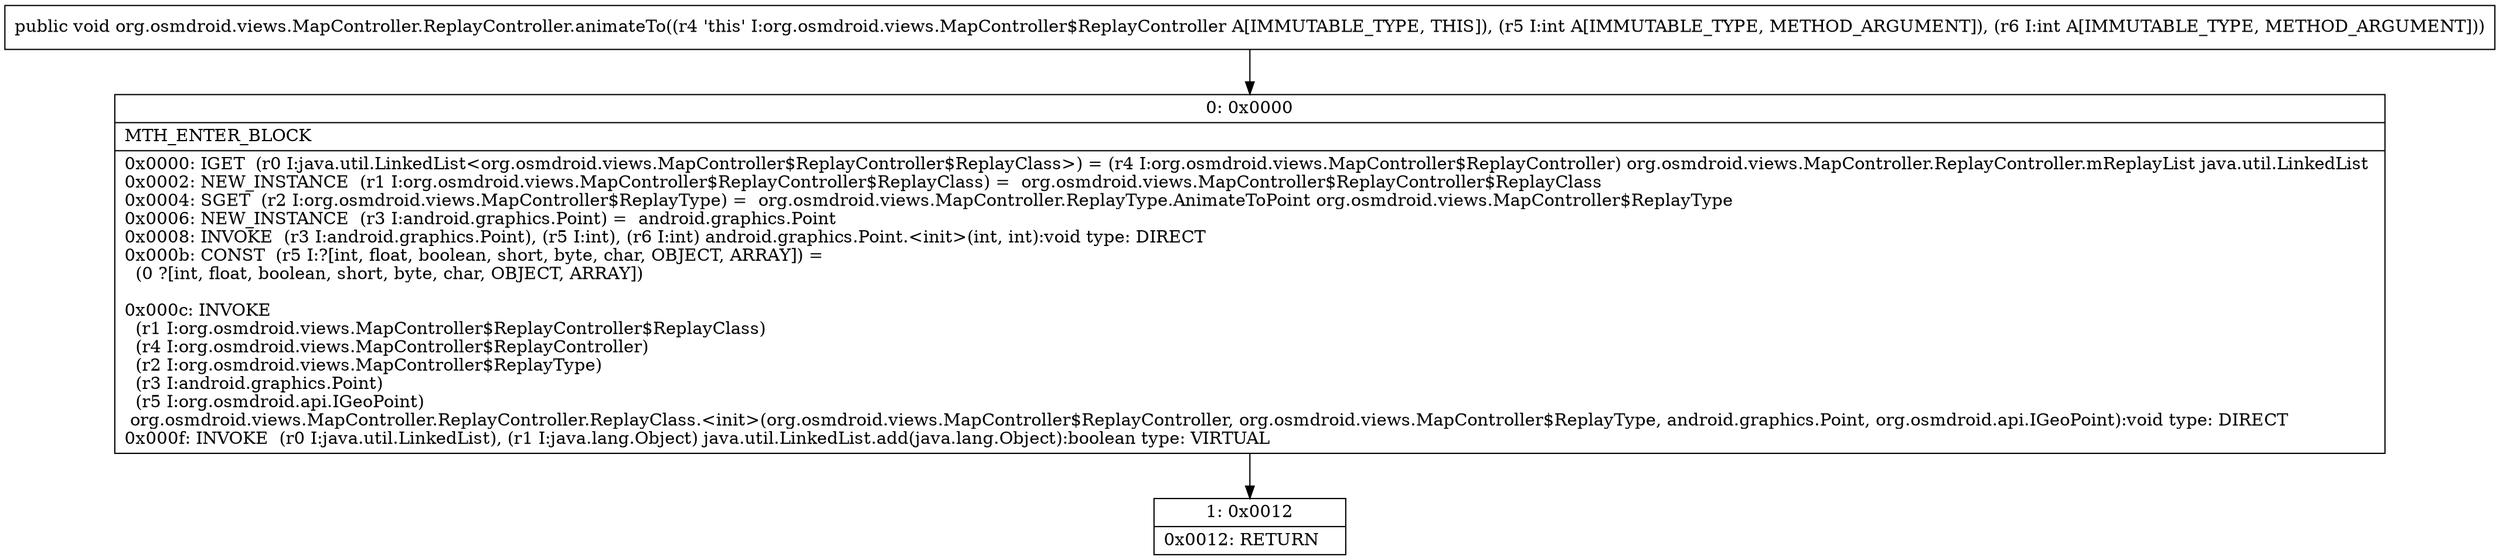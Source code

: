 digraph "CFG fororg.osmdroid.views.MapController.ReplayController.animateTo(II)V" {
Node_0 [shape=record,label="{0\:\ 0x0000|MTH_ENTER_BLOCK\l|0x0000: IGET  (r0 I:java.util.LinkedList\<org.osmdroid.views.MapController$ReplayController$ReplayClass\>) = (r4 I:org.osmdroid.views.MapController$ReplayController) org.osmdroid.views.MapController.ReplayController.mReplayList java.util.LinkedList \l0x0002: NEW_INSTANCE  (r1 I:org.osmdroid.views.MapController$ReplayController$ReplayClass) =  org.osmdroid.views.MapController$ReplayController$ReplayClass \l0x0004: SGET  (r2 I:org.osmdroid.views.MapController$ReplayType) =  org.osmdroid.views.MapController.ReplayType.AnimateToPoint org.osmdroid.views.MapController$ReplayType \l0x0006: NEW_INSTANCE  (r3 I:android.graphics.Point) =  android.graphics.Point \l0x0008: INVOKE  (r3 I:android.graphics.Point), (r5 I:int), (r6 I:int) android.graphics.Point.\<init\>(int, int):void type: DIRECT \l0x000b: CONST  (r5 I:?[int, float, boolean, short, byte, char, OBJECT, ARRAY]) = \l  (0 ?[int, float, boolean, short, byte, char, OBJECT, ARRAY])\l \l0x000c: INVOKE  \l  (r1 I:org.osmdroid.views.MapController$ReplayController$ReplayClass)\l  (r4 I:org.osmdroid.views.MapController$ReplayController)\l  (r2 I:org.osmdroid.views.MapController$ReplayType)\l  (r3 I:android.graphics.Point)\l  (r5 I:org.osmdroid.api.IGeoPoint)\l org.osmdroid.views.MapController.ReplayController.ReplayClass.\<init\>(org.osmdroid.views.MapController$ReplayController, org.osmdroid.views.MapController$ReplayType, android.graphics.Point, org.osmdroid.api.IGeoPoint):void type: DIRECT \l0x000f: INVOKE  (r0 I:java.util.LinkedList), (r1 I:java.lang.Object) java.util.LinkedList.add(java.lang.Object):boolean type: VIRTUAL \l}"];
Node_1 [shape=record,label="{1\:\ 0x0012|0x0012: RETURN   \l}"];
MethodNode[shape=record,label="{public void org.osmdroid.views.MapController.ReplayController.animateTo((r4 'this' I:org.osmdroid.views.MapController$ReplayController A[IMMUTABLE_TYPE, THIS]), (r5 I:int A[IMMUTABLE_TYPE, METHOD_ARGUMENT]), (r6 I:int A[IMMUTABLE_TYPE, METHOD_ARGUMENT])) }"];
MethodNode -> Node_0;
Node_0 -> Node_1;
}

